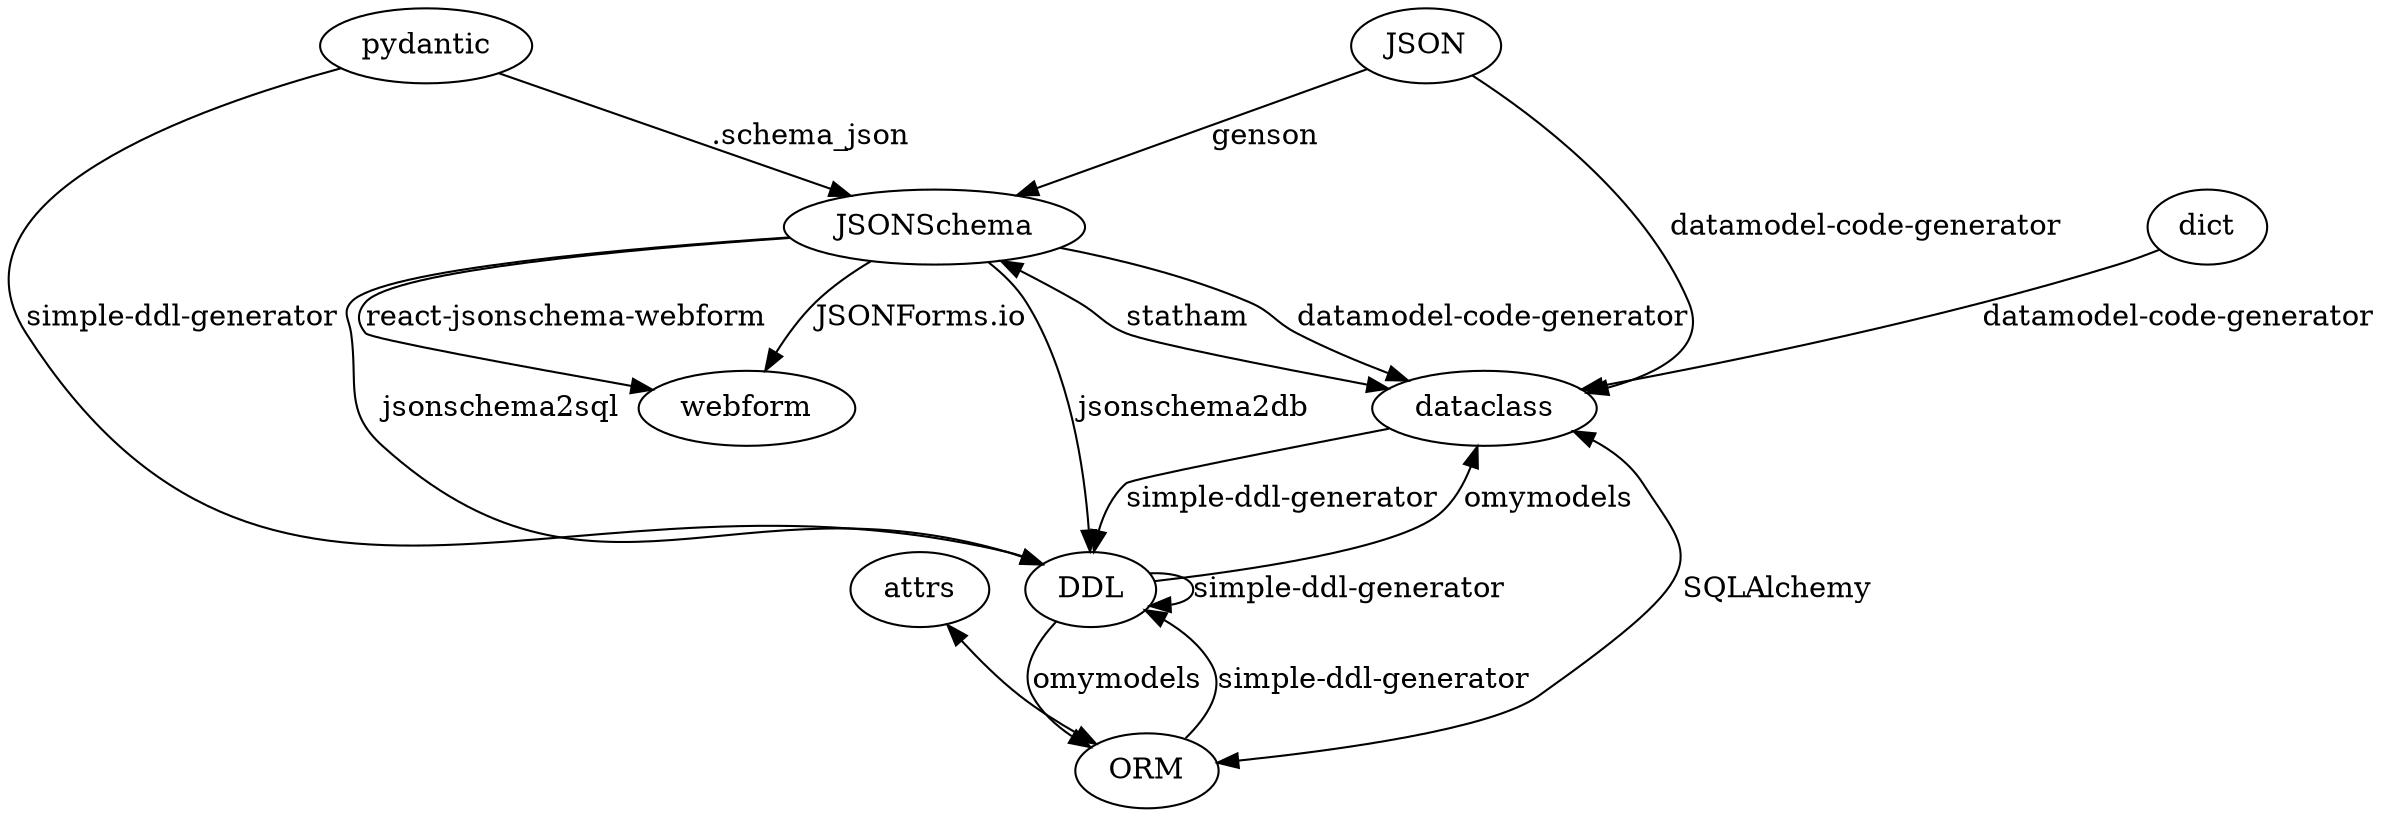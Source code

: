digraph P {
    layout=dot
    dataclass -> DDL [label="simple-ddl-generator"]
    pydantic -> DDL [label="simple-ddl-generator"]
    attrs
    DDL -> DDL [label="simple-ddl-generator"]
    JSON -> JSONSchema [label=genson]
    JSONSchema -> dataclass [label=statham, dir=both]
    ORM -> DDL [label="simple-ddl-generator"]
    ORM -> dataclass [label=SQLAlchemy, dir=both URL="https://docs.sqlalchemy.org/en/20/orm/dataclasses.html"]
    DDL -> dataclass [label=omymodels]
    DDL -> ORM [label=omymodels]
    attrs -> ORM [lable=SQLAlchemy dir=both]
    JSONSchema -> dataclass [label="datamodel-code-generator"]
    dict -> dataclass [label="datamodel-code-generator"]
    JSON -> dataclass [label="datamodel-code-generator"]
    pydantic -> JSONSchema [label=".schema_json"]
    JSONSchema -> webform [label="react-jsonschema-webform" URL="https://rjsf-team.github.io/react-jsonschema-form/docs/"]
    JSONSchema -> webform [label="JSONForms.io" URL="https://jsonforms.io/"]
    JSONSchema -> DDL [label="jsonschema2db" URL="https://github.com/better/jsonschema2db"]
    JSONSchema -> DDL [label="jsonschema2sql" URL="https://github.com/hashhar/jsonschema2sql"]
}